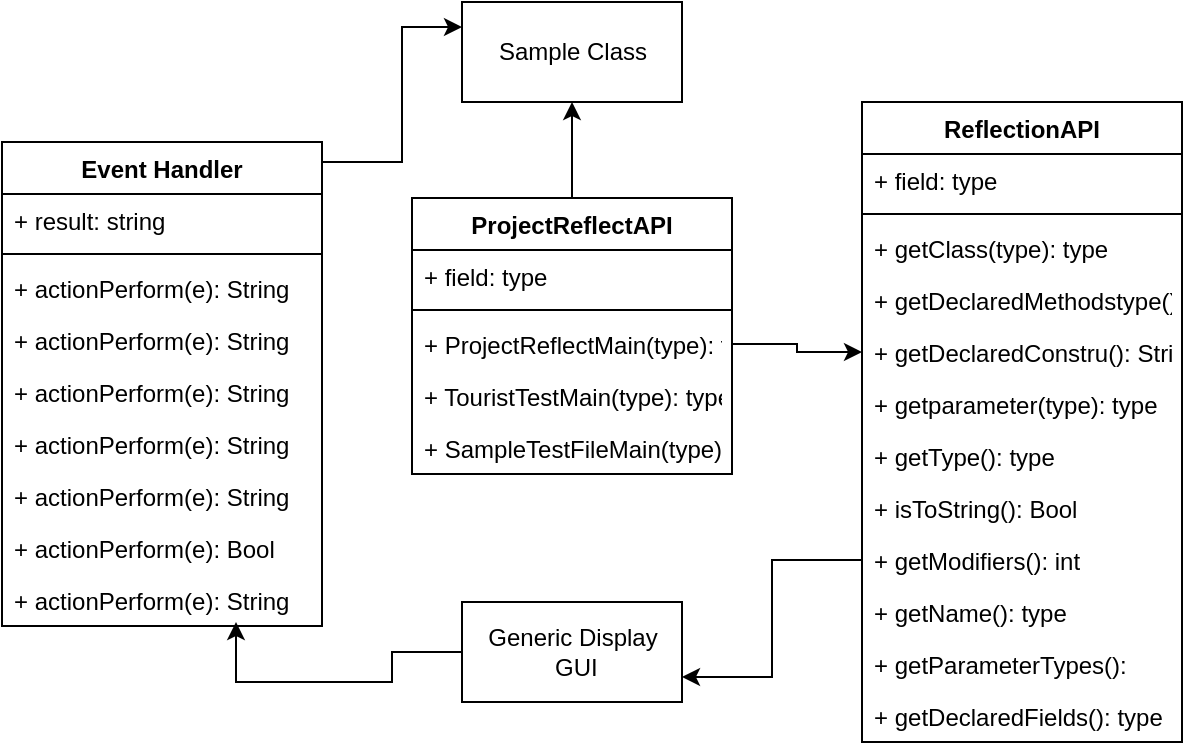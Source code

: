 <mxfile version="14.9.8" type="github">
  <diagram id="ML1sX9oBy8r2RfDhP8Ng" name="Page-1">
    <mxGraphModel dx="946" dy="614" grid="1" gridSize="10" guides="1" tooltips="1" connect="1" arrows="1" fold="1" page="1" pageScale="1" pageWidth="850" pageHeight="1100" math="0" shadow="0">
      <root>
        <mxCell id="0" />
        <mxCell id="1" parent="0" />
        <mxCell id="rzf7cViDmLaDJMd4k6d9-1" value="Sample Class" style="html=1;" vertex="1" parent="1">
          <mxGeometry x="250" y="50" width="110" height="50" as="geometry" />
        </mxCell>
        <mxCell id="rzf7cViDmLaDJMd4k6d9-18" style="edgeStyle=orthogonalEdgeStyle;rounded=0;orthogonalLoop=1;jettySize=auto;html=1;entryX=0;entryY=0.25;entryDx=0;entryDy=0;" edge="1" parent="1" source="rzf7cViDmLaDJMd4k6d9-5" target="rzf7cViDmLaDJMd4k6d9-1">
          <mxGeometry relative="1" as="geometry">
            <Array as="points">
              <mxPoint x="220" y="130" />
              <mxPoint x="220" y="63" />
            </Array>
          </mxGeometry>
        </mxCell>
        <mxCell id="rzf7cViDmLaDJMd4k6d9-5" value="Event Handler" style="swimlane;fontStyle=1;align=center;verticalAlign=top;childLayout=stackLayout;horizontal=1;startSize=26;horizontalStack=0;resizeParent=1;resizeParentMax=0;resizeLast=0;collapsible=1;marginBottom=0;" vertex="1" parent="1">
          <mxGeometry x="20" y="120" width="160" height="242" as="geometry" />
        </mxCell>
        <mxCell id="rzf7cViDmLaDJMd4k6d9-6" value="+ result: string" style="text;strokeColor=none;fillColor=none;align=left;verticalAlign=top;spacingLeft=4;spacingRight=4;overflow=hidden;rotatable=0;points=[[0,0.5],[1,0.5]];portConstraint=eastwest;" vertex="1" parent="rzf7cViDmLaDJMd4k6d9-5">
          <mxGeometry y="26" width="160" height="26" as="geometry" />
        </mxCell>
        <mxCell id="rzf7cViDmLaDJMd4k6d9-7" value="" style="line;strokeWidth=1;fillColor=none;align=left;verticalAlign=middle;spacingTop=-1;spacingLeft=3;spacingRight=3;rotatable=0;labelPosition=right;points=[];portConstraint=eastwest;" vertex="1" parent="rzf7cViDmLaDJMd4k6d9-5">
          <mxGeometry y="52" width="160" height="8" as="geometry" />
        </mxCell>
        <mxCell id="rzf7cViDmLaDJMd4k6d9-8" value="+ actionPerform(e): String" style="text;strokeColor=none;fillColor=none;align=left;verticalAlign=top;spacingLeft=4;spacingRight=4;overflow=hidden;rotatable=0;points=[[0,0.5],[1,0.5]];portConstraint=eastwest;" vertex="1" parent="rzf7cViDmLaDJMd4k6d9-5">
          <mxGeometry y="60" width="160" height="26" as="geometry" />
        </mxCell>
        <mxCell id="rzf7cViDmLaDJMd4k6d9-44" value="+ actionPerform(e): String" style="text;strokeColor=none;fillColor=none;align=left;verticalAlign=top;spacingLeft=4;spacingRight=4;overflow=hidden;rotatable=0;points=[[0,0.5],[1,0.5]];portConstraint=eastwest;" vertex="1" parent="rzf7cViDmLaDJMd4k6d9-5">
          <mxGeometry y="86" width="160" height="26" as="geometry" />
        </mxCell>
        <mxCell id="rzf7cViDmLaDJMd4k6d9-45" value="+ actionPerform(e): String" style="text;strokeColor=none;fillColor=none;align=left;verticalAlign=top;spacingLeft=4;spacingRight=4;overflow=hidden;rotatable=0;points=[[0,0.5],[1,0.5]];portConstraint=eastwest;" vertex="1" parent="rzf7cViDmLaDJMd4k6d9-5">
          <mxGeometry y="112" width="160" height="26" as="geometry" />
        </mxCell>
        <mxCell id="rzf7cViDmLaDJMd4k6d9-46" value="+ actionPerform(e): String" style="text;strokeColor=none;fillColor=none;align=left;verticalAlign=top;spacingLeft=4;spacingRight=4;overflow=hidden;rotatable=0;points=[[0,0.5],[1,0.5]];portConstraint=eastwest;" vertex="1" parent="rzf7cViDmLaDJMd4k6d9-5">
          <mxGeometry y="138" width="160" height="26" as="geometry" />
        </mxCell>
        <mxCell id="rzf7cViDmLaDJMd4k6d9-47" value="+ actionPerform(e): String" style="text;strokeColor=none;fillColor=none;align=left;verticalAlign=top;spacingLeft=4;spacingRight=4;overflow=hidden;rotatable=0;points=[[0,0.5],[1,0.5]];portConstraint=eastwest;" vertex="1" parent="rzf7cViDmLaDJMd4k6d9-5">
          <mxGeometry y="164" width="160" height="26" as="geometry" />
        </mxCell>
        <mxCell id="rzf7cViDmLaDJMd4k6d9-48" value="+ actionPerform(e): Bool" style="text;strokeColor=none;fillColor=none;align=left;verticalAlign=top;spacingLeft=4;spacingRight=4;overflow=hidden;rotatable=0;points=[[0,0.5],[1,0.5]];portConstraint=eastwest;" vertex="1" parent="rzf7cViDmLaDJMd4k6d9-5">
          <mxGeometry y="190" width="160" height="26" as="geometry" />
        </mxCell>
        <mxCell id="rzf7cViDmLaDJMd4k6d9-49" value="+ actionPerform(e): String" style="text;strokeColor=none;fillColor=none;align=left;verticalAlign=top;spacingLeft=4;spacingRight=4;overflow=hidden;rotatable=0;points=[[0,0.5],[1,0.5]];portConstraint=eastwest;" vertex="1" parent="rzf7cViDmLaDJMd4k6d9-5">
          <mxGeometry y="216" width="160" height="26" as="geometry" />
        </mxCell>
        <mxCell id="rzf7cViDmLaDJMd4k6d9-42" style="edgeStyle=orthogonalEdgeStyle;rounded=0;orthogonalLoop=1;jettySize=auto;html=1;" edge="1" parent="1" source="rzf7cViDmLaDJMd4k6d9-11">
          <mxGeometry relative="1" as="geometry">
            <mxPoint x="137" y="360" as="targetPoint" />
            <Array as="points">
              <mxPoint x="215" y="375" />
              <mxPoint x="215" y="390" />
              <mxPoint x="137" y="390" />
            </Array>
          </mxGeometry>
        </mxCell>
        <mxCell id="rzf7cViDmLaDJMd4k6d9-11" value="Generic Display&lt;br&gt;&amp;nbsp;GUI" style="html=1;" vertex="1" parent="1">
          <mxGeometry x="250" y="350" width="110" height="50" as="geometry" />
        </mxCell>
        <mxCell id="rzf7cViDmLaDJMd4k6d9-20" value="ReflectionAPI" style="swimlane;fontStyle=1;align=center;verticalAlign=top;childLayout=stackLayout;horizontal=1;startSize=26;horizontalStack=0;resizeParent=1;resizeParentMax=0;resizeLast=0;collapsible=1;marginBottom=0;" vertex="1" parent="1">
          <mxGeometry x="450" y="100" width="160" height="320" as="geometry" />
        </mxCell>
        <mxCell id="rzf7cViDmLaDJMd4k6d9-21" value="+ field: type" style="text;strokeColor=none;fillColor=none;align=left;verticalAlign=top;spacingLeft=4;spacingRight=4;overflow=hidden;rotatable=0;points=[[0,0.5],[1,0.5]];portConstraint=eastwest;" vertex="1" parent="rzf7cViDmLaDJMd4k6d9-20">
          <mxGeometry y="26" width="160" height="26" as="geometry" />
        </mxCell>
        <mxCell id="rzf7cViDmLaDJMd4k6d9-22" value="" style="line;strokeWidth=1;fillColor=none;align=left;verticalAlign=middle;spacingTop=-1;spacingLeft=3;spacingRight=3;rotatable=0;labelPosition=right;points=[];portConstraint=eastwest;" vertex="1" parent="rzf7cViDmLaDJMd4k6d9-20">
          <mxGeometry y="52" width="160" height="8" as="geometry" />
        </mxCell>
        <mxCell id="rzf7cViDmLaDJMd4k6d9-24" value="+ getClass(type): type" style="text;strokeColor=none;fillColor=none;align=left;verticalAlign=top;spacingLeft=4;spacingRight=4;overflow=hidden;rotatable=0;points=[[0,0.5],[1,0.5]];portConstraint=eastwest;" vertex="1" parent="rzf7cViDmLaDJMd4k6d9-20">
          <mxGeometry y="60" width="160" height="26" as="geometry" />
        </mxCell>
        <mxCell id="rzf7cViDmLaDJMd4k6d9-23" value="+ getDeclaredMethodstype(): String" style="text;strokeColor=none;fillColor=none;align=left;verticalAlign=top;spacingLeft=4;spacingRight=4;overflow=hidden;rotatable=0;points=[[0,0.5],[1,0.5]];portConstraint=eastwest;" vertex="1" parent="rzf7cViDmLaDJMd4k6d9-20">
          <mxGeometry y="86" width="160" height="26" as="geometry" />
        </mxCell>
        <mxCell id="rzf7cViDmLaDJMd4k6d9-25" value="+ getDeclaredConstru(): String" style="text;strokeColor=none;fillColor=none;align=left;verticalAlign=top;spacingLeft=4;spacingRight=4;overflow=hidden;rotatable=0;points=[[0,0.5],[1,0.5]];portConstraint=eastwest;" vertex="1" parent="rzf7cViDmLaDJMd4k6d9-20">
          <mxGeometry y="112" width="160" height="26" as="geometry" />
        </mxCell>
        <mxCell id="rzf7cViDmLaDJMd4k6d9-26" value="+ getparameter(type): type" style="text;strokeColor=none;fillColor=none;align=left;verticalAlign=top;spacingLeft=4;spacingRight=4;overflow=hidden;rotatable=0;points=[[0,0.5],[1,0.5]];portConstraint=eastwest;" vertex="1" parent="rzf7cViDmLaDJMd4k6d9-20">
          <mxGeometry y="138" width="160" height="26" as="geometry" />
        </mxCell>
        <mxCell id="rzf7cViDmLaDJMd4k6d9-27" value="+ getType(): type" style="text;strokeColor=none;fillColor=none;align=left;verticalAlign=top;spacingLeft=4;spacingRight=4;overflow=hidden;rotatable=0;points=[[0,0.5],[1,0.5]];portConstraint=eastwest;" vertex="1" parent="rzf7cViDmLaDJMd4k6d9-20">
          <mxGeometry y="164" width="160" height="26" as="geometry" />
        </mxCell>
        <mxCell id="rzf7cViDmLaDJMd4k6d9-28" value="+ isToString(): Bool" style="text;strokeColor=none;fillColor=none;align=left;verticalAlign=top;spacingLeft=4;spacingRight=4;overflow=hidden;rotatable=0;points=[[0,0.5],[1,0.5]];portConstraint=eastwest;" vertex="1" parent="rzf7cViDmLaDJMd4k6d9-20">
          <mxGeometry y="190" width="160" height="26" as="geometry" />
        </mxCell>
        <mxCell id="rzf7cViDmLaDJMd4k6d9-29" value="+ getModifiers(): int" style="text;strokeColor=none;fillColor=none;align=left;verticalAlign=top;spacingLeft=4;spacingRight=4;overflow=hidden;rotatable=0;points=[[0,0.5],[1,0.5]];portConstraint=eastwest;" vertex="1" parent="rzf7cViDmLaDJMd4k6d9-20">
          <mxGeometry y="216" width="160" height="26" as="geometry" />
        </mxCell>
        <mxCell id="rzf7cViDmLaDJMd4k6d9-30" value="+ getName(): type" style="text;strokeColor=none;fillColor=none;align=left;verticalAlign=top;spacingLeft=4;spacingRight=4;overflow=hidden;rotatable=0;points=[[0,0.5],[1,0.5]];portConstraint=eastwest;" vertex="1" parent="rzf7cViDmLaDJMd4k6d9-20">
          <mxGeometry y="242" width="160" height="26" as="geometry" />
        </mxCell>
        <mxCell id="rzf7cViDmLaDJMd4k6d9-31" value="+ getParameterTypes(): " style="text;strokeColor=none;fillColor=none;align=left;verticalAlign=top;spacingLeft=4;spacingRight=4;overflow=hidden;rotatable=0;points=[[0,0.5],[1,0.5]];portConstraint=eastwest;" vertex="1" parent="rzf7cViDmLaDJMd4k6d9-20">
          <mxGeometry y="268" width="160" height="26" as="geometry" />
        </mxCell>
        <mxCell id="rzf7cViDmLaDJMd4k6d9-32" value="+ getDeclaredFields(): type" style="text;strokeColor=none;fillColor=none;align=left;verticalAlign=top;spacingLeft=4;spacingRight=4;overflow=hidden;rotatable=0;points=[[0,0.5],[1,0.5]];portConstraint=eastwest;" vertex="1" parent="rzf7cViDmLaDJMd4k6d9-20">
          <mxGeometry y="294" width="160" height="26" as="geometry" />
        </mxCell>
        <mxCell id="rzf7cViDmLaDJMd4k6d9-35" style="edgeStyle=orthogonalEdgeStyle;rounded=0;orthogonalLoop=1;jettySize=auto;html=1;entryX=1;entryY=0.75;entryDx=0;entryDy=0;" edge="1" parent="1" source="rzf7cViDmLaDJMd4k6d9-29" target="rzf7cViDmLaDJMd4k6d9-11">
          <mxGeometry relative="1" as="geometry" />
        </mxCell>
        <mxCell id="rzf7cViDmLaDJMd4k6d9-54" style="edgeStyle=orthogonalEdgeStyle;rounded=0;orthogonalLoop=1;jettySize=auto;html=1;entryX=0.5;entryY=1;entryDx=0;entryDy=0;" edge="1" parent="1" source="rzf7cViDmLaDJMd4k6d9-36" target="rzf7cViDmLaDJMd4k6d9-1">
          <mxGeometry relative="1" as="geometry" />
        </mxCell>
        <mxCell id="rzf7cViDmLaDJMd4k6d9-36" value="ProjectReflectAPI" style="swimlane;fontStyle=1;align=center;verticalAlign=top;childLayout=stackLayout;horizontal=1;startSize=26;horizontalStack=0;resizeParent=1;resizeParentMax=0;resizeLast=0;collapsible=1;marginBottom=0;" vertex="1" parent="1">
          <mxGeometry x="225" y="148" width="160" height="138" as="geometry" />
        </mxCell>
        <mxCell id="rzf7cViDmLaDJMd4k6d9-37" value="+ field: type" style="text;strokeColor=none;fillColor=none;align=left;verticalAlign=top;spacingLeft=4;spacingRight=4;overflow=hidden;rotatable=0;points=[[0,0.5],[1,0.5]];portConstraint=eastwest;" vertex="1" parent="rzf7cViDmLaDJMd4k6d9-36">
          <mxGeometry y="26" width="160" height="26" as="geometry" />
        </mxCell>
        <mxCell id="rzf7cViDmLaDJMd4k6d9-38" value="" style="line;strokeWidth=1;fillColor=none;align=left;verticalAlign=middle;spacingTop=-1;spacingLeft=3;spacingRight=3;rotatable=0;labelPosition=right;points=[];portConstraint=eastwest;" vertex="1" parent="rzf7cViDmLaDJMd4k6d9-36">
          <mxGeometry y="52" width="160" height="8" as="geometry" />
        </mxCell>
        <mxCell id="rzf7cViDmLaDJMd4k6d9-39" value="+ ProjectReflectMain(type): type" style="text;strokeColor=none;fillColor=none;align=left;verticalAlign=top;spacingLeft=4;spacingRight=4;overflow=hidden;rotatable=0;points=[[0,0.5],[1,0.5]];portConstraint=eastwest;" vertex="1" parent="rzf7cViDmLaDJMd4k6d9-36">
          <mxGeometry y="60" width="160" height="26" as="geometry" />
        </mxCell>
        <mxCell id="rzf7cViDmLaDJMd4k6d9-40" value="+ TouristTestMain(type): type" style="text;strokeColor=none;fillColor=none;align=left;verticalAlign=top;spacingLeft=4;spacingRight=4;overflow=hidden;rotatable=0;points=[[0,0.5],[1,0.5]];portConstraint=eastwest;" vertex="1" parent="rzf7cViDmLaDJMd4k6d9-36">
          <mxGeometry y="86" width="160" height="26" as="geometry" />
        </mxCell>
        <mxCell id="rzf7cViDmLaDJMd4k6d9-41" value="+ SampleTestFileMain(type): type" style="text;strokeColor=none;fillColor=none;align=left;verticalAlign=top;spacingLeft=4;spacingRight=4;overflow=hidden;rotatable=0;points=[[0,0.5],[1,0.5]];portConstraint=eastwest;" vertex="1" parent="rzf7cViDmLaDJMd4k6d9-36">
          <mxGeometry y="112" width="160" height="26" as="geometry" />
        </mxCell>
        <mxCell id="rzf7cViDmLaDJMd4k6d9-55" style="edgeStyle=orthogonalEdgeStyle;rounded=0;orthogonalLoop=1;jettySize=auto;html=1;exitX=1;exitY=0.5;exitDx=0;exitDy=0;entryX=0;entryY=0.5;entryDx=0;entryDy=0;" edge="1" parent="1" source="rzf7cViDmLaDJMd4k6d9-39" target="rzf7cViDmLaDJMd4k6d9-25">
          <mxGeometry relative="1" as="geometry" />
        </mxCell>
      </root>
    </mxGraphModel>
  </diagram>
</mxfile>
